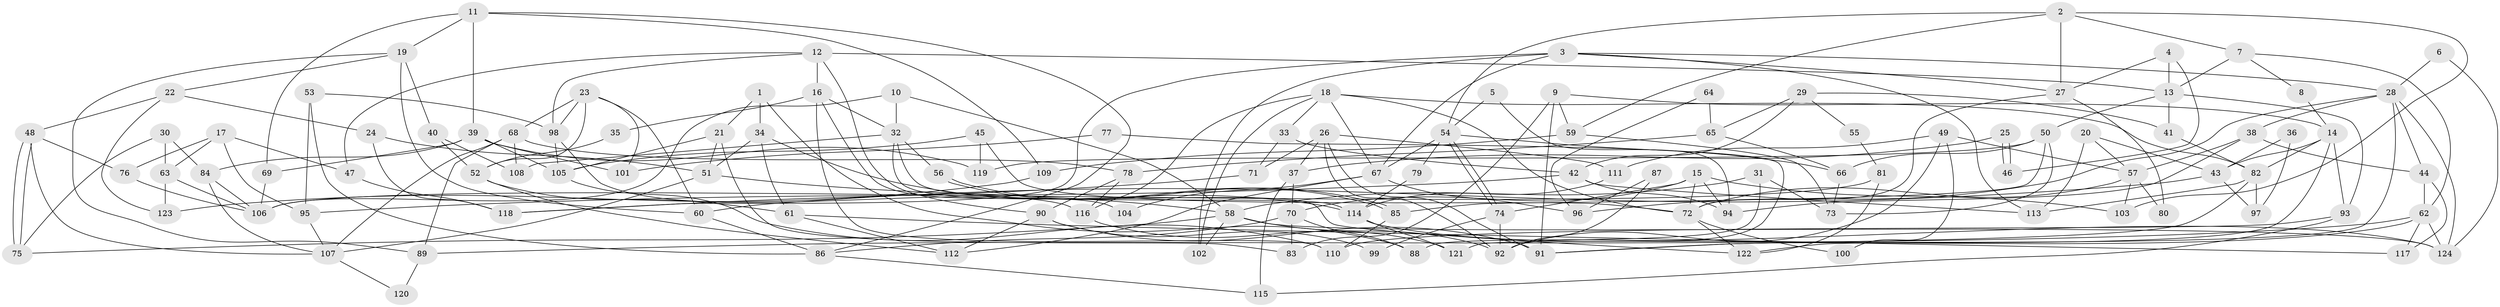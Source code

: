 // Generated by graph-tools (version 1.1) at 2025/50/03/09/25 04:50:36]
// undirected, 124 vertices, 248 edges
graph export_dot {
graph [start="1"]
  node [color=gray90,style=filled];
  1;
  2;
  3;
  4;
  5;
  6;
  7;
  8;
  9;
  10;
  11;
  12;
  13;
  14;
  15;
  16;
  17;
  18;
  19;
  20;
  21;
  22;
  23;
  24;
  25;
  26;
  27;
  28;
  29;
  30;
  31;
  32;
  33;
  34;
  35;
  36;
  37;
  38;
  39;
  40;
  41;
  42;
  43;
  44;
  45;
  46;
  47;
  48;
  49;
  50;
  51;
  52;
  53;
  54;
  55;
  56;
  57;
  58;
  59;
  60;
  61;
  62;
  63;
  64;
  65;
  66;
  67;
  68;
  69;
  70;
  71;
  72;
  73;
  74;
  75;
  76;
  77;
  78;
  79;
  80;
  81;
  82;
  83;
  84;
  85;
  86;
  87;
  88;
  89;
  90;
  91;
  92;
  93;
  94;
  95;
  96;
  97;
  98;
  99;
  100;
  101;
  102;
  103;
  104;
  105;
  106;
  107;
  108;
  109;
  110;
  111;
  112;
  113;
  114;
  115;
  116;
  117;
  118;
  119;
  120;
  121;
  122;
  123;
  124;
  1 -- 34;
  1 -- 88;
  1 -- 21;
  2 -- 103;
  2 -- 54;
  2 -- 7;
  2 -- 27;
  2 -- 59;
  3 -- 28;
  3 -- 27;
  3 -- 67;
  3 -- 102;
  3 -- 113;
  3 -- 118;
  4 -- 27;
  4 -- 13;
  4 -- 46;
  5 -- 54;
  5 -- 94;
  6 -- 124;
  6 -- 28;
  7 -- 13;
  7 -- 8;
  7 -- 62;
  8 -- 14;
  9 -- 14;
  9 -- 91;
  9 -- 59;
  9 -- 83;
  10 -- 58;
  10 -- 106;
  10 -- 32;
  11 -- 39;
  11 -- 19;
  11 -- 69;
  11 -- 86;
  11 -- 109;
  12 -- 90;
  12 -- 98;
  12 -- 13;
  12 -- 16;
  12 -- 47;
  13 -- 50;
  13 -- 41;
  13 -- 93;
  14 -- 82;
  14 -- 122;
  14 -- 43;
  14 -- 93;
  15 -- 70;
  15 -- 94;
  15 -- 72;
  15 -- 74;
  15 -- 103;
  16 -- 32;
  16 -- 35;
  16 -- 104;
  16 -- 110;
  17 -- 63;
  17 -- 95;
  17 -- 47;
  17 -- 76;
  18 -- 102;
  18 -- 82;
  18 -- 33;
  18 -- 67;
  18 -- 72;
  18 -- 116;
  19 -- 22;
  19 -- 60;
  19 -- 40;
  19 -- 89;
  20 -- 57;
  20 -- 43;
  20 -- 113;
  21 -- 105;
  21 -- 51;
  21 -- 83;
  22 -- 48;
  22 -- 24;
  22 -- 123;
  23 -- 52;
  23 -- 98;
  23 -- 60;
  23 -- 68;
  23 -- 101;
  24 -- 118;
  24 -- 51;
  25 -- 37;
  25 -- 46;
  25 -- 46;
  26 -- 71;
  26 -- 91;
  26 -- 37;
  26 -- 92;
  26 -- 111;
  27 -- 72;
  27 -- 80;
  28 -- 124;
  28 -- 44;
  28 -- 38;
  28 -- 96;
  28 -- 121;
  29 -- 42;
  29 -- 41;
  29 -- 55;
  29 -- 65;
  30 -- 84;
  30 -- 75;
  30 -- 63;
  31 -- 58;
  31 -- 73;
  31 -- 88;
  32 -- 114;
  32 -- 56;
  32 -- 108;
  32 -- 122;
  33 -- 42;
  33 -- 71;
  34 -- 114;
  34 -- 51;
  34 -- 61;
  35 -- 52;
  36 -- 97;
  36 -- 43;
  37 -- 115;
  37 -- 70;
  38 -- 44;
  38 -- 57;
  38 -- 94;
  39 -- 105;
  39 -- 69;
  39 -- 84;
  39 -- 101;
  39 -- 119;
  40 -- 108;
  40 -- 52;
  41 -- 82;
  42 -- 113;
  42 -- 95;
  42 -- 94;
  43 -- 60;
  43 -- 97;
  44 -- 117;
  44 -- 62;
  45 -- 72;
  45 -- 119;
  45 -- 105;
  47 -- 118;
  48 -- 75;
  48 -- 75;
  48 -- 76;
  48 -- 107;
  49 -- 57;
  49 -- 92;
  49 -- 100;
  49 -- 111;
  50 -- 85;
  50 -- 73;
  50 -- 66;
  50 -- 119;
  51 -- 107;
  51 -- 58;
  52 -- 112;
  52 -- 61;
  53 -- 86;
  53 -- 98;
  53 -- 95;
  54 -- 74;
  54 -- 74;
  54 -- 67;
  54 -- 66;
  54 -- 79;
  55 -- 81;
  56 -- 85;
  56 -- 85;
  57 -- 72;
  57 -- 80;
  57 -- 103;
  58 -- 92;
  58 -- 75;
  58 -- 102;
  58 -- 124;
  59 -- 73;
  59 -- 109;
  60 -- 86;
  61 -- 112;
  61 -- 117;
  62 -- 124;
  62 -- 89;
  62 -- 91;
  62 -- 117;
  63 -- 123;
  63 -- 106;
  64 -- 96;
  64 -- 65;
  65 -- 66;
  65 -- 78;
  66 -- 73;
  67 -- 96;
  67 -- 104;
  67 -- 112;
  68 -- 89;
  68 -- 78;
  68 -- 107;
  68 -- 108;
  69 -- 106;
  70 -- 83;
  70 -- 86;
  70 -- 88;
  71 -- 118;
  72 -- 100;
  72 -- 122;
  74 -- 92;
  74 -- 99;
  76 -- 106;
  77 -- 92;
  77 -- 101;
  78 -- 90;
  78 -- 116;
  79 -- 114;
  81 -- 122;
  81 -- 106;
  82 -- 113;
  82 -- 91;
  82 -- 97;
  84 -- 107;
  84 -- 106;
  85 -- 110;
  86 -- 115;
  87 -- 96;
  87 -- 92;
  89 -- 120;
  90 -- 112;
  90 -- 91;
  90 -- 99;
  93 -- 110;
  93 -- 115;
  95 -- 107;
  98 -- 105;
  98 -- 116;
  105 -- 110;
  107 -- 120;
  109 -- 123;
  111 -- 114;
  114 -- 121;
  114 -- 124;
  116 -- 121;
}
